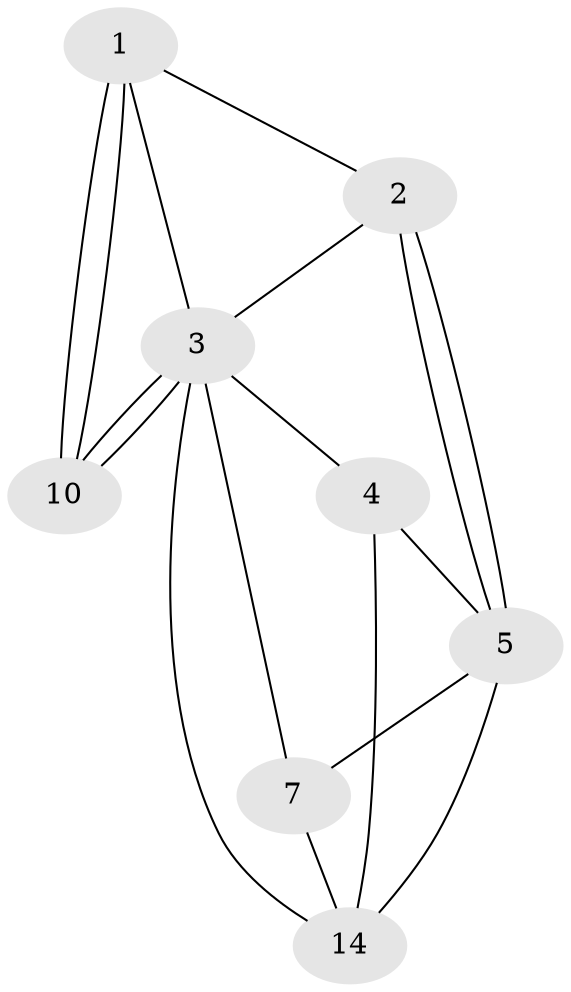 // Generated by graph-tools (version 1.1) at 2025/46/02/15/25 05:46:28]
// undirected, 8 vertices, 17 edges
graph export_dot {
graph [start="1"]
  node [color=gray90,style=filled];
  1 [super="+11+19+20"];
  2 [super="+6+15"];
  3 [super="+9+12+17"];
  4 [super="+8+18"];
  5;
  7 [super="+13"];
  10 [super="+16"];
  14;
  1 -- 2;
  1 -- 3;
  1 -- 10;
  1 -- 10;
  2 -- 3;
  2 -- 5;
  2 -- 5;
  3 -- 4;
  3 -- 7;
  3 -- 10;
  3 -- 10;
  3 -- 14;
  4 -- 5;
  4 -- 14;
  5 -- 7;
  5 -- 14;
  7 -- 14;
}
